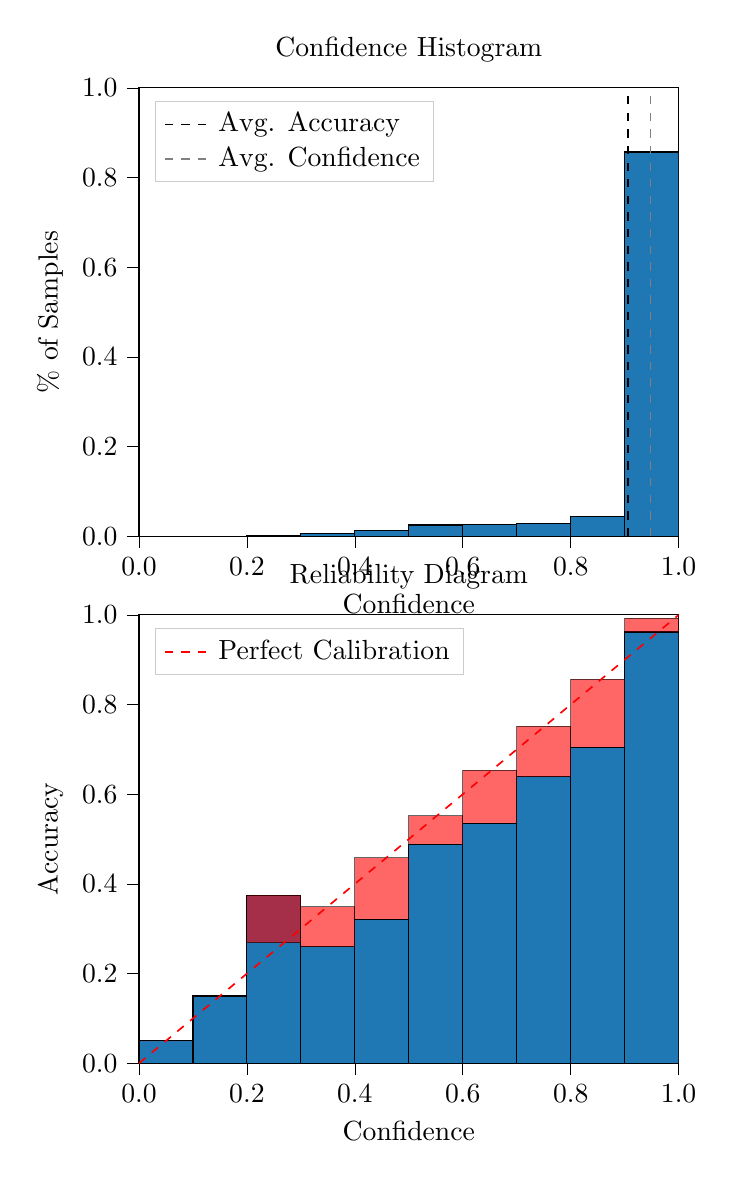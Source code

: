 % This file was created by tikzplotlib v0.9.8.
\begin{tikzpicture}

\definecolor{color0}{rgb}{0.122,0.467,0.706}

\begin{groupplot}[group style={group size=1 by 2}]
\nextgroupplot[
legend cell align={left},
legend style={
  fill opacity=0.8,
  draw opacity=1,
  text opacity=1,
  at={(0.03,0.97)},
  anchor=north west,
  draw=white!80!black
},
tick align=outside,
tick pos=left,
title={Confidence Histogram},
x grid style={white!69.02!black},
xlabel={Confidence},
xmin=0, xmax=1,
xtick style={color=black},
xtick={0,0.2,0.4,0.6,0.8,1},
xticklabels={0.0,0.2,0.4,0.6,0.8,1.0},
y grid style={white!69.02!black},
ylabel={\% of Samples},
ymin=0, ymax=1,
ytick style={color=black},
ytick={0,0.2,0.4,0.6,0.8,1},
yticklabels={0.0,0.2,0.4,0.6,0.8,1.0}
]
\draw[draw=black,fill=color0] (axis cs:-6.939e-18,0) rectangle (axis cs:0.1,0);
\draw[draw=black,fill=color0] (axis cs:0.1,0) rectangle (axis cs:0.2,0);
\draw[draw=black,fill=color0] (axis cs:0.2,0) rectangle (axis cs:0.3,0.001);
\draw[draw=black,fill=color0] (axis cs:0.3,0) rectangle (axis cs:0.4,0.006);
\draw[draw=black,fill=color0] (axis cs:0.4,0) rectangle (axis cs:0.5,0.013);
\draw[draw=black,fill=color0] (axis cs:0.5,0) rectangle (axis cs:0.6,0.025);
\draw[draw=black,fill=color0] (axis cs:0.6,0) rectangle (axis cs:0.7,0.026);
\draw[draw=black,fill=color0] (axis cs:0.7,0) rectangle (axis cs:0.8,0.028);
\draw[draw=black,fill=color0] (axis cs:0.8,0) rectangle (axis cs:0.9,0.043);
\draw[draw=black,fill=color0] (axis cs:0.9,0) rectangle (axis cs:1,0.857);
\addplot [semithick, black, dashed]
table {%
0.906 0
0.906 1
};
\addlegendentry{Avg. Accuracy}
\addplot [semithick, white!50.196!black, dashed]
table {%
0.948 0
0.948 1
};
\addlegendentry{Avg. Confidence}

\nextgroupplot[
legend cell align={left},
legend style={
  fill opacity=0.8,
  draw opacity=1,
  text opacity=1,
  at={(0.03,0.97)},
  anchor=north west,
  draw=white!80!black
},
tick align=outside,
tick pos=left,
title={Reliability Diagram},
x grid style={white!69.02!black},
xlabel={Confidence},
xmin=0, xmax=1,
xtick style={color=black},
xtick={0,0.2,0.4,0.6,0.8,1},
xticklabels={0.0,0.2,0.4,0.6,0.8,1.0},
y grid style={white!69.02!black},
ylabel={Accuracy},
ymin=0, ymax=1,
ytick style={color=black},
ytick={0,0.2,0.4,0.6,0.8,1},
yticklabels={0.0,0.2,0.4,0.6,0.8,1.0}
]
\draw[draw=black,fill=color0] (axis cs:-6.939e-18,0) rectangle (axis cs:0.1,0.05);
\draw[draw=black,fill=color0] (axis cs:0.1,0) rectangle (axis cs:0.2,0.15);
\draw[draw=black,fill=color0] (axis cs:0.2,0) rectangle (axis cs:0.3,0.375);
\draw[draw=black,fill=color0] (axis cs:0.3,0) rectangle (axis cs:0.4,0.26);
\draw[draw=black,fill=color0] (axis cs:0.4,0) rectangle (axis cs:0.5,0.321);
\draw[draw=black,fill=color0] (axis cs:0.5,0) rectangle (axis cs:0.6,0.488);
\draw[draw=black,fill=color0] (axis cs:0.6,0) rectangle (axis cs:0.7,0.535);
\draw[draw=black,fill=color0] (axis cs:0.7,0) rectangle (axis cs:0.8,0.639);
\draw[draw=black,fill=color0] (axis cs:0.8,0) rectangle (axis cs:0.9,0.705);
\draw[draw=black,fill=color0] (axis cs:0.9,0) rectangle (axis cs:1,0.962);
\draw[draw=black,fill=red,opacity=0.6] (axis cs:-6.939e-18,0.05) rectangle (axis cs:0.1,0.05);
\draw[draw=black,fill=red,opacity=0.6] (axis cs:0.1,0.15) rectangle (axis cs:0.2,0.15);
\draw[draw=black,fill=red,opacity=0.6] (axis cs:0.2,0.375) rectangle (axis cs:0.3,0.269);
\draw[draw=black,fill=red,opacity=0.6] (axis cs:0.3,0.26) rectangle (axis cs:0.4,0.349);
\draw[draw=black,fill=red,opacity=0.6] (axis cs:0.4,0.321) rectangle (axis cs:0.5,0.458);
\draw[draw=black,fill=red,opacity=0.6] (axis cs:0.5,0.488) rectangle (axis cs:0.6,0.552);
\draw[draw=black,fill=red,opacity=0.6] (axis cs:0.6,0.535) rectangle (axis cs:0.7,0.653);
\draw[draw=black,fill=red,opacity=0.6] (axis cs:0.7,0.639) rectangle (axis cs:0.8,0.752);
\draw[draw=black,fill=red,opacity=0.6] (axis cs:0.8,0.705) rectangle (axis cs:0.9,0.856);
\draw[draw=black,fill=red,opacity=0.6] (axis cs:0.9,0.962) rectangle (axis cs:1,0.993);
\addplot [semithick, red, dashed]
table {%
0 0
1 1
};
\addlegendentry{Perfect Calibration}
\end{groupplot}

\end{tikzpicture}
